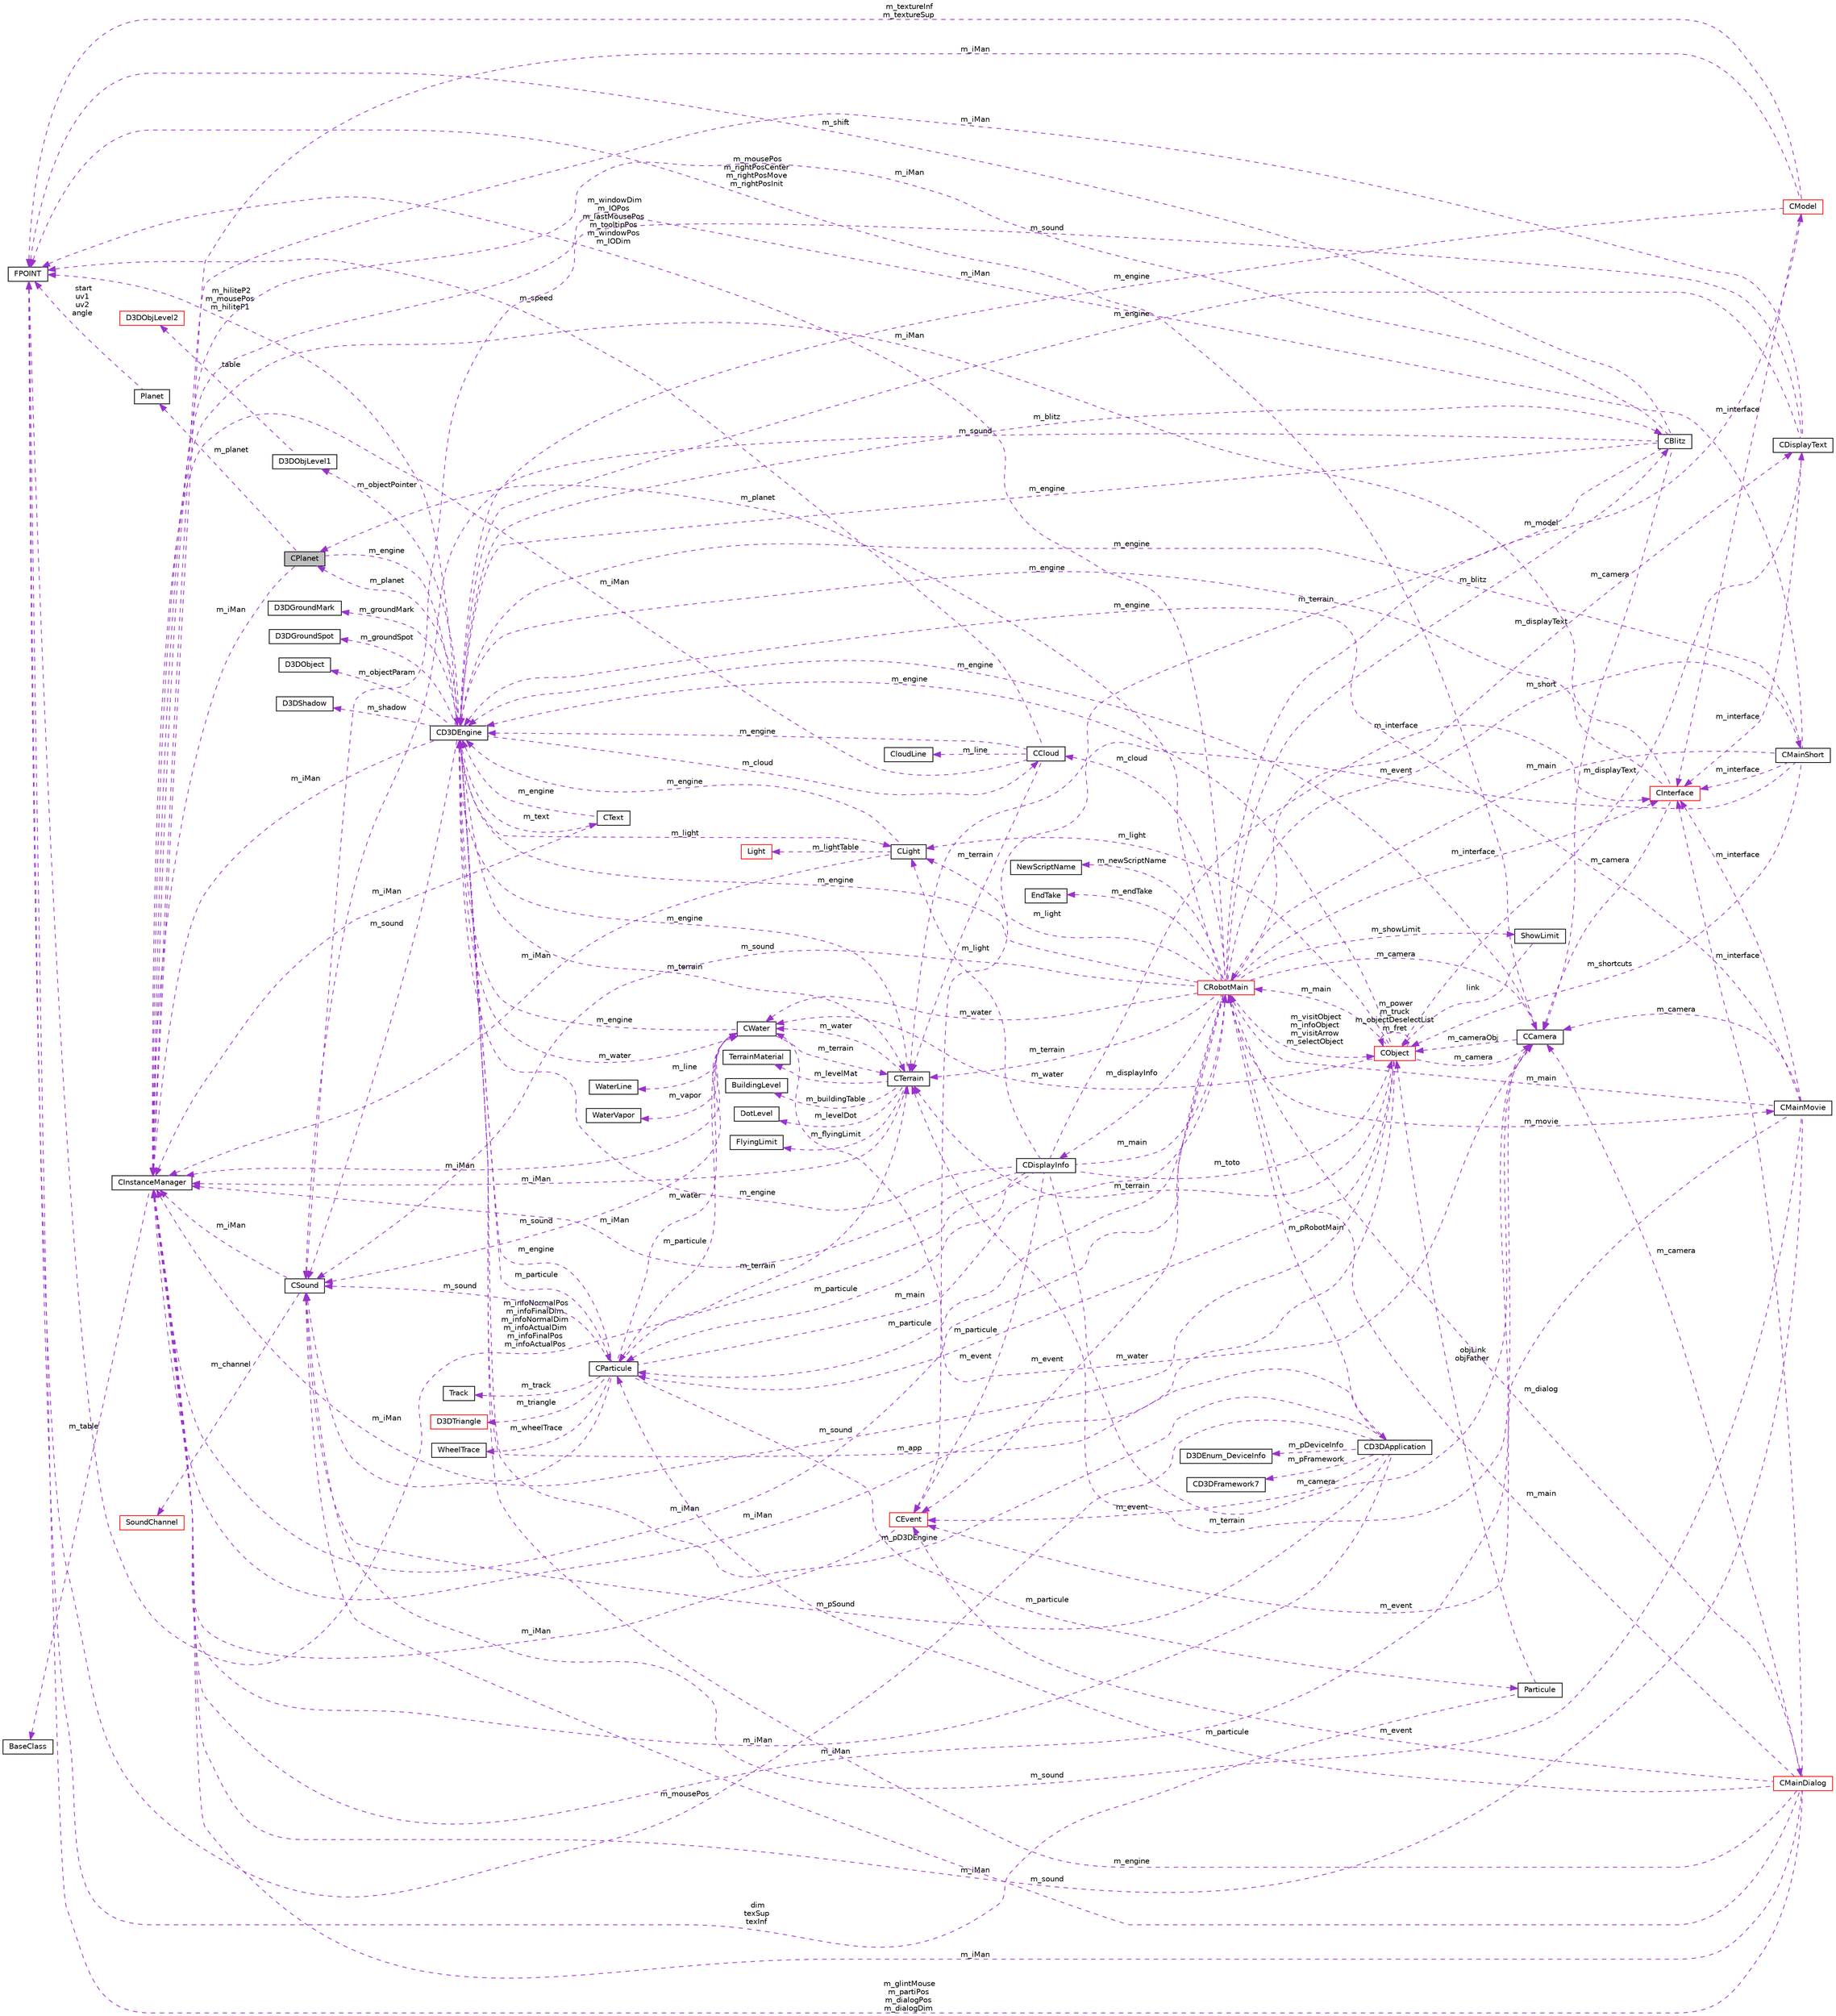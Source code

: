 digraph G
{
  edge [fontname="Helvetica",fontsize="10",labelfontname="Helvetica",labelfontsize="10"];
  node [fontname="Helvetica",fontsize="10",shape=record];
  rankdir="LR";
  Node1 [label="CPlanet",height=0.2,width=0.4,color="black", fillcolor="grey75", style="filled" fontcolor="black"];
  Node2 -> Node1 [dir="back",color="darkorchid3",fontsize="10",style="dashed",label=" m_planet" ,fontname="Helvetica"];
  Node2 [label="Planet",height=0.2,width=0.4,color="black", fillcolor="white", style="filled",URL="$struct_planet.html"];
  Node3 -> Node2 [dir="back",color="darkorchid3",fontsize="10",style="dashed",label=" start\nuv1\nuv2\nangle" ,fontname="Helvetica"];
  Node3 [label="FPOINT",height=0.2,width=0.4,color="black", fillcolor="white", style="filled",URL="$struct_f_p_o_i_n_t.html"];
  Node4 -> Node1 [dir="back",color="darkorchid3",fontsize="10",style="dashed",label=" m_iMan" ,fontname="Helvetica"];
  Node4 [label="CInstanceManager",height=0.2,width=0.4,color="black", fillcolor="white", style="filled",URL="$class_c_instance_manager.html"];
  Node5 -> Node4 [dir="back",color="darkorchid3",fontsize="10",style="dashed",label=" m_table" ,fontname="Helvetica"];
  Node5 [label="BaseClass",height=0.2,width=0.4,color="black", fillcolor="white", style="filled",URL="$struct_base_class.html"];
  Node6 -> Node1 [dir="back",color="darkorchid3",fontsize="10",style="dashed",label=" m_engine" ,fontname="Helvetica"];
  Node6 [label="CD3DEngine",height=0.2,width=0.4,color="black", fillcolor="white", style="filled",URL="$class_c_d3_d_engine.html"];
  Node7 -> Node6 [dir="back",color="darkorchid3",fontsize="10",style="dashed",label=" m_groundMark" ,fontname="Helvetica"];
  Node7 [label="D3DGroundMark",height=0.2,width=0.4,color="black", fillcolor="white", style="filled",URL="$struct_d3_d_ground_mark.html"];
  Node8 -> Node6 [dir="back",color="darkorchid3",fontsize="10",style="dashed",label=" m_particule" ,fontname="Helvetica"];
  Node8 [label="CParticule",height=0.2,width=0.4,color="black", fillcolor="white", style="filled",URL="$class_c_particule.html"];
  Node9 -> Node8 [dir="back",color="darkorchid3",fontsize="10",style="dashed",label=" m_water" ,fontname="Helvetica"];
  Node9 [label="CWater",height=0.2,width=0.4,color="black", fillcolor="white", style="filled",URL="$class_c_water.html"];
  Node8 -> Node9 [dir="back",color="darkorchid3",fontsize="10",style="dashed",label=" m_particule" ,fontname="Helvetica"];
  Node4 -> Node9 [dir="back",color="darkorchid3",fontsize="10",style="dashed",label=" m_iMan" ,fontname="Helvetica"];
  Node10 -> Node9 [dir="back",color="darkorchid3",fontsize="10",style="dashed",label=" m_terrain" ,fontname="Helvetica"];
  Node10 [label="CTerrain",height=0.2,width=0.4,color="black", fillcolor="white", style="filled",URL="$class_c_terrain.html"];
  Node11 -> Node10 [dir="back",color="darkorchid3",fontsize="10",style="dashed",label=" m_levelMat" ,fontname="Helvetica"];
  Node11 [label="TerrainMaterial",height=0.2,width=0.4,color="black", fillcolor="white", style="filled",URL="$struct_terrain_material.html"];
  Node9 -> Node10 [dir="back",color="darkorchid3",fontsize="10",style="dashed",label=" m_water" ,fontname="Helvetica"];
  Node12 -> Node10 [dir="back",color="darkorchid3",fontsize="10",style="dashed",label=" m_buildingTable" ,fontname="Helvetica"];
  Node12 [label="BuildingLevel",height=0.2,width=0.4,color="black", fillcolor="white", style="filled",URL="$struct_building_level.html"];
  Node4 -> Node10 [dir="back",color="darkorchid3",fontsize="10",style="dashed",label=" m_iMan" ,fontname="Helvetica"];
  Node13 -> Node10 [dir="back",color="darkorchid3",fontsize="10",style="dashed",label=" m_levelDot" ,fontname="Helvetica"];
  Node13 [label="DotLevel",height=0.2,width=0.4,color="black", fillcolor="white", style="filled",URL="$struct_dot_level.html"];
  Node6 -> Node10 [dir="back",color="darkorchid3",fontsize="10",style="dashed",label=" m_engine" ,fontname="Helvetica"];
  Node14 -> Node10 [dir="back",color="darkorchid3",fontsize="10",style="dashed",label=" m_flyingLimit" ,fontname="Helvetica"];
  Node14 [label="FlyingLimit",height=0.2,width=0.4,color="black", fillcolor="white", style="filled",URL="$struct_flying_limit.html"];
  Node15 -> Node9 [dir="back",color="darkorchid3",fontsize="10",style="dashed",label=" m_line" ,fontname="Helvetica"];
  Node15 [label="WaterLine",height=0.2,width=0.4,color="black", fillcolor="white", style="filled",URL="$struct_water_line.html"];
  Node16 -> Node9 [dir="back",color="darkorchid3",fontsize="10",style="dashed",label=" m_sound" ,fontname="Helvetica"];
  Node16 [label="CSound",height=0.2,width=0.4,color="black", fillcolor="white", style="filled",URL="$class_c_sound.html"];
  Node4 -> Node16 [dir="back",color="darkorchid3",fontsize="10",style="dashed",label=" m_iMan" ,fontname="Helvetica"];
  Node17 -> Node16 [dir="back",color="darkorchid3",fontsize="10",style="dashed",label=" m_channel" ,fontname="Helvetica"];
  Node17 [label="SoundChannel",height=0.2,width=0.4,color="red", fillcolor="white", style="filled",URL="$struct_sound_channel.html"];
  Node18 -> Node9 [dir="back",color="darkorchid3",fontsize="10",style="dashed",label=" m_vapor" ,fontname="Helvetica"];
  Node18 [label="WaterVapor",height=0.2,width=0.4,color="black", fillcolor="white", style="filled",URL="$struct_water_vapor.html"];
  Node6 -> Node9 [dir="back",color="darkorchid3",fontsize="10",style="dashed",label=" m_engine" ,fontname="Helvetica"];
  Node19 -> Node8 [dir="back",color="darkorchid3",fontsize="10",style="dashed",label=" m_main" ,fontname="Helvetica"];
  Node19 [label="CRobotMain",height=0.2,width=0.4,color="red", fillcolor="white", style="filled",URL="$class_c_robot_main.html"];
  Node8 -> Node19 [dir="back",color="darkorchid3",fontsize="10",style="dashed",label=" m_particule" ,fontname="Helvetica"];
  Node9 -> Node19 [dir="back",color="darkorchid3",fontsize="10",style="dashed",label=" m_water" ,fontname="Helvetica"];
  Node20 -> Node19 [dir="back",color="darkorchid3",fontsize="10",style="dashed",label=" m_showLimit" ,fontname="Helvetica"];
  Node20 [label="ShowLimit",height=0.2,width=0.4,color="black", fillcolor="white", style="filled",URL="$struct_show_limit.html"];
  Node21 -> Node20 [dir="back",color="darkorchid3",fontsize="10",style="dashed",label=" link" ,fontname="Helvetica"];
  Node21 [label="CObject",height=0.2,width=0.4,color="red", fillcolor="white", style="filled",URL="$class_c_object.html"];
  Node8 -> Node21 [dir="back",color="darkorchid3",fontsize="10",style="dashed",label=" m_particule" ,fontname="Helvetica"];
  Node9 -> Node21 [dir="back",color="darkorchid3",fontsize="10",style="dashed",label=" m_water" ,fontname="Helvetica"];
  Node22 -> Node21 [dir="back",color="darkorchid3",fontsize="10",style="dashed",label=" m_light" ,fontname="Helvetica"];
  Node22 [label="CLight",height=0.2,width=0.4,color="black", fillcolor="white", style="filled",URL="$class_c_light.html"];
  Node23 -> Node22 [dir="back",color="darkorchid3",fontsize="10",style="dashed",label=" m_lightTable" ,fontname="Helvetica"];
  Node23 [label="Light",height=0.2,width=0.4,color="red", fillcolor="white", style="filled",URL="$struct_light.html"];
  Node4 -> Node22 [dir="back",color="darkorchid3",fontsize="10",style="dashed",label=" m_iMan" ,fontname="Helvetica"];
  Node6 -> Node22 [dir="back",color="darkorchid3",fontsize="10",style="dashed",label=" m_engine" ,fontname="Helvetica"];
  Node24 -> Node21 [dir="back",color="darkorchid3",fontsize="10",style="dashed",label=" m_camera" ,fontname="Helvetica"];
  Node24 [label="CCamera",height=0.2,width=0.4,color="black", fillcolor="white", style="filled",URL="$class_c_camera.html"];
  Node9 -> Node24 [dir="back",color="darkorchid3",fontsize="10",style="dashed",label=" m_water" ,fontname="Helvetica"];
  Node4 -> Node24 [dir="back",color="darkorchid3",fontsize="10",style="dashed",label=" m_iMan" ,fontname="Helvetica"];
  Node10 -> Node24 [dir="back",color="darkorchid3",fontsize="10",style="dashed",label=" m_terrain" ,fontname="Helvetica"];
  Node3 -> Node24 [dir="back",color="darkorchid3",fontsize="10",style="dashed",label=" m_mousePos\nm_rightPosCenter\nm_rightPosMove\nm_rightPosInit" ,fontname="Helvetica"];
  Node21 -> Node24 [dir="back",color="darkorchid3",fontsize="10",style="dashed",label=" m_cameraObj" ,fontname="Helvetica"];
  Node6 -> Node24 [dir="back",color="darkorchid3",fontsize="10",style="dashed",label=" m_engine" ,fontname="Helvetica"];
  Node25 -> Node21 [dir="back",color="darkorchid3",fontsize="10",style="dashed",label=" m_displayText" ,fontname="Helvetica"];
  Node25 [label="CDisplayText",height=0.2,width=0.4,color="black", fillcolor="white", style="filled",URL="$class_c_display_text.html"];
  Node26 -> Node25 [dir="back",color="darkorchid3",fontsize="10",style="dashed",label=" m_interface" ,fontname="Helvetica"];
  Node26 [label="CInterface",height=0.2,width=0.4,color="red", fillcolor="white", style="filled",URL="$class_c_interface.html"];
  Node24 -> Node26 [dir="back",color="darkorchid3",fontsize="10",style="dashed",label=" m_camera" ,fontname="Helvetica"];
  Node4 -> Node26 [dir="back",color="darkorchid3",fontsize="10",style="dashed",label=" m_iMan" ,fontname="Helvetica"];
  Node6 -> Node26 [dir="back",color="darkorchid3",fontsize="10",style="dashed",label=" m_engine" ,fontname="Helvetica"];
  Node4 -> Node25 [dir="back",color="darkorchid3",fontsize="10",style="dashed",label=" m_iMan" ,fontname="Helvetica"];
  Node16 -> Node25 [dir="back",color="darkorchid3",fontsize="10",style="dashed",label=" m_sound" ,fontname="Helvetica"];
  Node6 -> Node25 [dir="back",color="darkorchid3",fontsize="10",style="dashed",label=" m_engine" ,fontname="Helvetica"];
  Node19 -> Node21 [dir="back",color="darkorchid3",fontsize="10",style="dashed",label=" m_main" ,fontname="Helvetica"];
  Node4 -> Node21 [dir="back",color="darkorchid3",fontsize="10",style="dashed",label=" m_iMan" ,fontname="Helvetica"];
  Node10 -> Node21 [dir="back",color="darkorchid3",fontsize="10",style="dashed",label=" m_terrain" ,fontname="Helvetica"];
  Node16 -> Node21 [dir="back",color="darkorchid3",fontsize="10",style="dashed",label=" m_sound" ,fontname="Helvetica"];
  Node21 -> Node21 [dir="back",color="darkorchid3",fontsize="10",style="dashed",label=" m_power\nm_truck\nm_objectDeselectList\nm_fret" ,fontname="Helvetica"];
  Node6 -> Node21 [dir="back",color="darkorchid3",fontsize="10",style="dashed",label=" m_engine" ,fontname="Helvetica"];
  Node22 -> Node19 [dir="back",color="darkorchid3",fontsize="10",style="dashed",label=" m_light" ,fontname="Helvetica"];
  Node27 -> Node19 [dir="back",color="darkorchid3",fontsize="10",style="dashed",label=" m_blitz" ,fontname="Helvetica"];
  Node27 [label="CBlitz",height=0.2,width=0.4,color="black", fillcolor="white", style="filled",URL="$class_c_blitz.html"];
  Node24 -> Node27 [dir="back",color="darkorchid3",fontsize="10",style="dashed",label=" m_camera" ,fontname="Helvetica"];
  Node4 -> Node27 [dir="back",color="darkorchid3",fontsize="10",style="dashed",label=" m_iMan" ,fontname="Helvetica"];
  Node10 -> Node27 [dir="back",color="darkorchid3",fontsize="10",style="dashed",label=" m_terrain" ,fontname="Helvetica"];
  Node3 -> Node27 [dir="back",color="darkorchid3",fontsize="10",style="dashed",label=" m_shift" ,fontname="Helvetica"];
  Node16 -> Node27 [dir="back",color="darkorchid3",fontsize="10",style="dashed",label=" m_sound" ,fontname="Helvetica"];
  Node6 -> Node27 [dir="back",color="darkorchid3",fontsize="10",style="dashed",label=" m_engine" ,fontname="Helvetica"];
  Node28 -> Node19 [dir="back",color="darkorchid3",fontsize="10",style="dashed",label=" m_cloud" ,fontname="Helvetica"];
  Node28 [label="CCloud",height=0.2,width=0.4,color="black", fillcolor="white", style="filled",URL="$class_c_cloud.html"];
  Node29 -> Node28 [dir="back",color="darkorchid3",fontsize="10",style="dashed",label=" m_line" ,fontname="Helvetica"];
  Node29 [label="CloudLine",height=0.2,width=0.4,color="black", fillcolor="white", style="filled",URL="$struct_cloud_line.html"];
  Node4 -> Node28 [dir="back",color="darkorchid3",fontsize="10",style="dashed",label=" m_iMan" ,fontname="Helvetica"];
  Node10 -> Node28 [dir="back",color="darkorchid3",fontsize="10",style="dashed",label=" m_terrain" ,fontname="Helvetica"];
  Node3 -> Node28 [dir="back",color="darkorchid3",fontsize="10",style="dashed",label=" m_speed" ,fontname="Helvetica"];
  Node6 -> Node28 [dir="back",color="darkorchid3",fontsize="10",style="dashed",label=" m_engine" ,fontname="Helvetica"];
  Node30 -> Node19 [dir="back",color="darkorchid3",fontsize="10",style="dashed",label=" m_dialog" ,fontname="Helvetica"];
  Node30 [label="CMainDialog",height=0.2,width=0.4,color="red", fillcolor="white", style="filled",URL="$class_c_main_dialog.html"];
  Node8 -> Node30 [dir="back",color="darkorchid3",fontsize="10",style="dashed",label=" m_particule" ,fontname="Helvetica"];
  Node24 -> Node30 [dir="back",color="darkorchid3",fontsize="10",style="dashed",label=" m_camera" ,fontname="Helvetica"];
  Node26 -> Node30 [dir="back",color="darkorchid3",fontsize="10",style="dashed",label=" m_interface" ,fontname="Helvetica"];
  Node19 -> Node30 [dir="back",color="darkorchid3",fontsize="10",style="dashed",label=" m_main" ,fontname="Helvetica"];
  Node4 -> Node30 [dir="back",color="darkorchid3",fontsize="10",style="dashed",label=" m_iMan" ,fontname="Helvetica"];
  Node31 -> Node30 [dir="back",color="darkorchid3",fontsize="10",style="dashed",label=" m_event" ,fontname="Helvetica"];
  Node31 [label="CEvent",height=0.2,width=0.4,color="red", fillcolor="white", style="filled",URL="$class_c_event.html"];
  Node4 -> Node31 [dir="back",color="darkorchid3",fontsize="10",style="dashed",label=" m_iMan" ,fontname="Helvetica"];
  Node3 -> Node30 [dir="back",color="darkorchid3",fontsize="10",style="dashed",label=" m_glintMouse\nm_partiPos\nm_dialogPos\nm_dialogDim" ,fontname="Helvetica"];
  Node16 -> Node30 [dir="back",color="darkorchid3",fontsize="10",style="dashed",label=" m_sound" ,fontname="Helvetica"];
  Node6 -> Node30 [dir="back",color="darkorchid3",fontsize="10",style="dashed",label=" m_engine" ,fontname="Helvetica"];
  Node24 -> Node19 [dir="back",color="darkorchid3",fontsize="10",style="dashed",label=" m_camera" ,fontname="Helvetica"];
  Node32 -> Node19 [dir="back",color="darkorchid3",fontsize="10",style="dashed",label=" m_movie" ,fontname="Helvetica"];
  Node32 [label="CMainMovie",height=0.2,width=0.4,color="black", fillcolor="white", style="filled",URL="$class_c_main_movie.html"];
  Node24 -> Node32 [dir="back",color="darkorchid3",fontsize="10",style="dashed",label=" m_camera" ,fontname="Helvetica"];
  Node19 -> Node32 [dir="back",color="darkorchid3",fontsize="10",style="dashed",label=" m_main" ,fontname="Helvetica"];
  Node26 -> Node32 [dir="back",color="darkorchid3",fontsize="10",style="dashed",label=" m_interface" ,fontname="Helvetica"];
  Node4 -> Node32 [dir="back",color="darkorchid3",fontsize="10",style="dashed",label=" m_iMan" ,fontname="Helvetica"];
  Node31 -> Node32 [dir="back",color="darkorchid3",fontsize="10",style="dashed",label=" m_event" ,fontname="Helvetica"];
  Node16 -> Node32 [dir="back",color="darkorchid3",fontsize="10",style="dashed",label=" m_sound" ,fontname="Helvetica"];
  Node6 -> Node32 [dir="back",color="darkorchid3",fontsize="10",style="dashed",label=" m_engine" ,fontname="Helvetica"];
  Node25 -> Node19 [dir="back",color="darkorchid3",fontsize="10",style="dashed",label=" m_displayText" ,fontname="Helvetica"];
  Node26 -> Node19 [dir="back",color="darkorchid3",fontsize="10",style="dashed",label=" m_interface" ,fontname="Helvetica"];
  Node33 -> Node19 [dir="back",color="darkorchid3",fontsize="10",style="dashed",label=" m_model" ,fontname="Helvetica"];
  Node33 [label="CModel",height=0.2,width=0.4,color="red", fillcolor="white", style="filled",URL="$class_c_model.html"];
  Node26 -> Node33 [dir="back",color="darkorchid3",fontsize="10",style="dashed",label=" m_interface" ,fontname="Helvetica"];
  Node4 -> Node33 [dir="back",color="darkorchid3",fontsize="10",style="dashed",label=" m_iMan" ,fontname="Helvetica"];
  Node3 -> Node33 [dir="back",color="darkorchid3",fontsize="10",style="dashed",label=" m_textureInf\nm_textureSup" ,fontname="Helvetica"];
  Node6 -> Node33 [dir="back",color="darkorchid3",fontsize="10",style="dashed",label=" m_engine" ,fontname="Helvetica"];
  Node4 -> Node19 [dir="back",color="darkorchid3",fontsize="10",style="dashed",label=" m_iMan" ,fontname="Helvetica"];
  Node34 -> Node19 [dir="back",color="darkorchid3",fontsize="10",style="dashed",label=" m_newScriptName" ,fontname="Helvetica"];
  Node34 [label="NewScriptName",height=0.2,width=0.4,color="black", fillcolor="white", style="filled",URL="$struct_new_script_name.html"];
  Node31 -> Node19 [dir="back",color="darkorchid3",fontsize="10",style="dashed",label=" m_event" ,fontname="Helvetica"];
  Node10 -> Node19 [dir="back",color="darkorchid3",fontsize="10",style="dashed",label=" m_terrain" ,fontname="Helvetica"];
  Node3 -> Node19 [dir="back",color="darkorchid3",fontsize="10",style="dashed",label=" m_windowDim\nm_IOPos\nm_lastMousePos\nm_tooltipPos\nm_windowPos\nm_IODim" ,fontname="Helvetica"];
  Node35 -> Node19 [dir="back",color="darkorchid3",fontsize="10",style="dashed",label=" m_short" ,fontname="Helvetica"];
  Node35 [label="CMainShort",height=0.2,width=0.4,color="black", fillcolor="white", style="filled",URL="$class_c_main_short.html"];
  Node19 -> Node35 [dir="back",color="darkorchid3",fontsize="10",style="dashed",label=" m_main" ,fontname="Helvetica"];
  Node26 -> Node35 [dir="back",color="darkorchid3",fontsize="10",style="dashed",label=" m_interface" ,fontname="Helvetica"];
  Node4 -> Node35 [dir="back",color="darkorchid3",fontsize="10",style="dashed",label=" m_iMan" ,fontname="Helvetica"];
  Node31 -> Node35 [dir="back",color="darkorchid3",fontsize="10",style="dashed",label=" m_event" ,fontname="Helvetica"];
  Node21 -> Node35 [dir="back",color="darkorchid3",fontsize="10",style="dashed",label=" m_shortcuts" ,fontname="Helvetica"];
  Node6 -> Node35 [dir="back",color="darkorchid3",fontsize="10",style="dashed",label=" m_engine" ,fontname="Helvetica"];
  Node16 -> Node19 [dir="back",color="darkorchid3",fontsize="10",style="dashed",label=" m_sound" ,fontname="Helvetica"];
  Node1 -> Node19 [dir="back",color="darkorchid3",fontsize="10",style="dashed",label=" m_planet" ,fontname="Helvetica"];
  Node21 -> Node19 [dir="back",color="darkorchid3",fontsize="10",style="dashed",label=" m_visitObject\nm_infoObject\nm_visitArrow\nm_selectObject" ,fontname="Helvetica"];
  Node6 -> Node19 [dir="back",color="darkorchid3",fontsize="10",style="dashed",label=" m_engine" ,fontname="Helvetica"];
  Node36 -> Node19 [dir="back",color="darkorchid3",fontsize="10",style="dashed",label=" m_endTake" ,fontname="Helvetica"];
  Node36 [label="EndTake",height=0.2,width=0.4,color="black", fillcolor="white", style="filled",URL="$struct_end_take.html"];
  Node37 -> Node19 [dir="back",color="darkorchid3",fontsize="10",style="dashed",label=" m_displayInfo" ,fontname="Helvetica"];
  Node37 [label="CDisplayInfo",height=0.2,width=0.4,color="black", fillcolor="white", style="filled",URL="$class_c_display_info.html"];
  Node8 -> Node37 [dir="back",color="darkorchid3",fontsize="10",style="dashed",label=" m_particule" ,fontname="Helvetica"];
  Node22 -> Node37 [dir="back",color="darkorchid3",fontsize="10",style="dashed",label=" m_light" ,fontname="Helvetica"];
  Node24 -> Node37 [dir="back",color="darkorchid3",fontsize="10",style="dashed",label=" m_camera" ,fontname="Helvetica"];
  Node26 -> Node37 [dir="back",color="darkorchid3",fontsize="10",style="dashed",label=" m_interface" ,fontname="Helvetica"];
  Node19 -> Node37 [dir="back",color="darkorchid3",fontsize="10",style="dashed",label=" m_main" ,fontname="Helvetica"];
  Node4 -> Node37 [dir="back",color="darkorchid3",fontsize="10",style="dashed",label=" m_iMan" ,fontname="Helvetica"];
  Node31 -> Node37 [dir="back",color="darkorchid3",fontsize="10",style="dashed",label=" m_event" ,fontname="Helvetica"];
  Node3 -> Node37 [dir="back",color="darkorchid3",fontsize="10",style="dashed",label=" m_infoNormalPos\nm_infoFinalDim\nm_infoNormalDim\nm_infoActualDim\nm_infoFinalPos\nm_infoActualPos" ,fontname="Helvetica"];
  Node21 -> Node37 [dir="back",color="darkorchid3",fontsize="10",style="dashed",label=" m_toto" ,fontname="Helvetica"];
  Node6 -> Node37 [dir="back",color="darkorchid3",fontsize="10",style="dashed",label=" m_engine" ,fontname="Helvetica"];
  Node4 -> Node8 [dir="back",color="darkorchid3",fontsize="10",style="dashed",label=" m_iMan" ,fontname="Helvetica"];
  Node38 -> Node8 [dir="back",color="darkorchid3",fontsize="10",style="dashed",label=" m_track" ,fontname="Helvetica"];
  Node38 [label="Track",height=0.2,width=0.4,color="black", fillcolor="white", style="filled",URL="$struct_track.html"];
  Node39 -> Node8 [dir="back",color="darkorchid3",fontsize="10",style="dashed",label=" m_particule" ,fontname="Helvetica"];
  Node39 [label="Particule",height=0.2,width=0.4,color="black", fillcolor="white", style="filled",URL="$struct_particule.html"];
  Node3 -> Node39 [dir="back",color="darkorchid3",fontsize="10",style="dashed",label=" dim\ntexSup\ntexInf" ,fontname="Helvetica"];
  Node21 -> Node39 [dir="back",color="darkorchid3",fontsize="10",style="dashed",label=" objLink\nobjFather" ,fontname="Helvetica"];
  Node10 -> Node8 [dir="back",color="darkorchid3",fontsize="10",style="dashed",label=" m_terrain" ,fontname="Helvetica"];
  Node16 -> Node8 [dir="back",color="darkorchid3",fontsize="10",style="dashed",label=" m_sound" ,fontname="Helvetica"];
  Node40 -> Node8 [dir="back",color="darkorchid3",fontsize="10",style="dashed",label=" m_triangle" ,fontname="Helvetica"];
  Node40 [label="D3DTriangle",height=0.2,width=0.4,color="red", fillcolor="white", style="filled",URL="$struct_d3_d_triangle.html"];
  Node6 -> Node8 [dir="back",color="darkorchid3",fontsize="10",style="dashed",label=" m_engine" ,fontname="Helvetica"];
  Node41 -> Node8 [dir="back",color="darkorchid3",fontsize="10",style="dashed",label=" m_wheelTrace" ,fontname="Helvetica"];
  Node41 [label="WheelTrace",height=0.2,width=0.4,color="black", fillcolor="white", style="filled",URL="$struct_wheel_trace.html"];
  Node9 -> Node6 [dir="back",color="darkorchid3",fontsize="10",style="dashed",label=" m_water" ,fontname="Helvetica"];
  Node27 -> Node6 [dir="back",color="darkorchid3",fontsize="10",style="dashed",label=" m_blitz" ,fontname="Helvetica"];
  Node22 -> Node6 [dir="back",color="darkorchid3",fontsize="10",style="dashed",label=" m_light" ,fontname="Helvetica"];
  Node42 -> Node6 [dir="back",color="darkorchid3",fontsize="10",style="dashed",label=" m_objectPointer" ,fontname="Helvetica"];
  Node42 [label="D3DObjLevel1",height=0.2,width=0.4,color="black", fillcolor="white", style="filled",URL="$struct_d3_d_obj_level1.html"];
  Node43 -> Node42 [dir="back",color="darkorchid3",fontsize="10",style="dashed",label=" table" ,fontname="Helvetica"];
  Node43 [label="D3DObjLevel2",height=0.2,width=0.4,color="red", fillcolor="white", style="filled",URL="$struct_d3_d_obj_level2.html"];
  Node28 -> Node6 [dir="back",color="darkorchid3",fontsize="10",style="dashed",label=" m_cloud" ,fontname="Helvetica"];
  Node44 -> Node6 [dir="back",color="darkorchid3",fontsize="10",style="dashed",label=" m_groundSpot" ,fontname="Helvetica"];
  Node44 [label="D3DGroundSpot",height=0.2,width=0.4,color="black", fillcolor="white", style="filled",URL="$struct_d3_d_ground_spot.html"];
  Node4 -> Node6 [dir="back",color="darkorchid3",fontsize="10",style="dashed",label=" m_iMan" ,fontname="Helvetica"];
  Node10 -> Node6 [dir="back",color="darkorchid3",fontsize="10",style="dashed",label=" m_terrain" ,fontname="Helvetica"];
  Node45 -> Node6 [dir="back",color="darkorchid3",fontsize="10",style="dashed",label=" m_app" ,fontname="Helvetica"];
  Node45 [label="CD3DApplication",height=0.2,width=0.4,color="black", fillcolor="white", style="filled",URL="$class_c_d3_d_application.html"];
  Node46 -> Node45 [dir="back",color="darkorchid3",fontsize="10",style="dashed",label=" m_pFramework" ,fontname="Helvetica"];
  Node46 [label="CD3DFramework7",height=0.2,width=0.4,color="black", fillcolor="white", style="filled",URL="$class_c_d3_d_framework7.html"];
  Node19 -> Node45 [dir="back",color="darkorchid3",fontsize="10",style="dashed",label=" m_pRobotMain" ,fontname="Helvetica"];
  Node4 -> Node45 [dir="back",color="darkorchid3",fontsize="10",style="dashed",label=" m_iMan" ,fontname="Helvetica"];
  Node31 -> Node45 [dir="back",color="darkorchid3",fontsize="10",style="dashed",label=" m_event" ,fontname="Helvetica"];
  Node3 -> Node45 [dir="back",color="darkorchid3",fontsize="10",style="dashed",label=" m_mousePos" ,fontname="Helvetica"];
  Node16 -> Node45 [dir="back",color="darkorchid3",fontsize="10",style="dashed",label=" m_pSound" ,fontname="Helvetica"];
  Node47 -> Node45 [dir="back",color="darkorchid3",fontsize="10",style="dashed",label=" m_pDeviceInfo" ,fontname="Helvetica"];
  Node47 [label="D3DEnum_DeviceInfo",height=0.2,width=0.4,color="black", fillcolor="white", style="filled",URL="$struct_d3_d_enum___device_info.html"];
  Node6 -> Node45 [dir="back",color="darkorchid3",fontsize="10",style="dashed",label=" m_pD3DEngine" ,fontname="Helvetica"];
  Node3 -> Node6 [dir="back",color="darkorchid3",fontsize="10",style="dashed",label=" m_hiliteP2\nm_mousePos\nm_hiliteP1" ,fontname="Helvetica"];
  Node48 -> Node6 [dir="back",color="darkorchid3",fontsize="10",style="dashed",label=" m_objectParam" ,fontname="Helvetica"];
  Node48 [label="D3DObject",height=0.2,width=0.4,color="black", fillcolor="white", style="filled",URL="$struct_d3_d_object.html"];
  Node16 -> Node6 [dir="back",color="darkorchid3",fontsize="10",style="dashed",label=" m_sound" ,fontname="Helvetica"];
  Node1 -> Node6 [dir="back",color="darkorchid3",fontsize="10",style="dashed",label=" m_planet" ,fontname="Helvetica"];
  Node49 -> Node6 [dir="back",color="darkorchid3",fontsize="10",style="dashed",label=" m_text" ,fontname="Helvetica"];
  Node49 [label="CText",height=0.2,width=0.4,color="black", fillcolor="white", style="filled",URL="$class_c_text.html"];
  Node4 -> Node49 [dir="back",color="darkorchid3",fontsize="10",style="dashed",label=" m_iMan" ,fontname="Helvetica"];
  Node6 -> Node49 [dir="back",color="darkorchid3",fontsize="10",style="dashed",label=" m_engine" ,fontname="Helvetica"];
  Node50 -> Node6 [dir="back",color="darkorchid3",fontsize="10",style="dashed",label=" m_shadow" ,fontname="Helvetica"];
  Node50 [label="D3DShadow",height=0.2,width=0.4,color="black", fillcolor="white", style="filled",URL="$struct_d3_d_shadow.html"];
}
